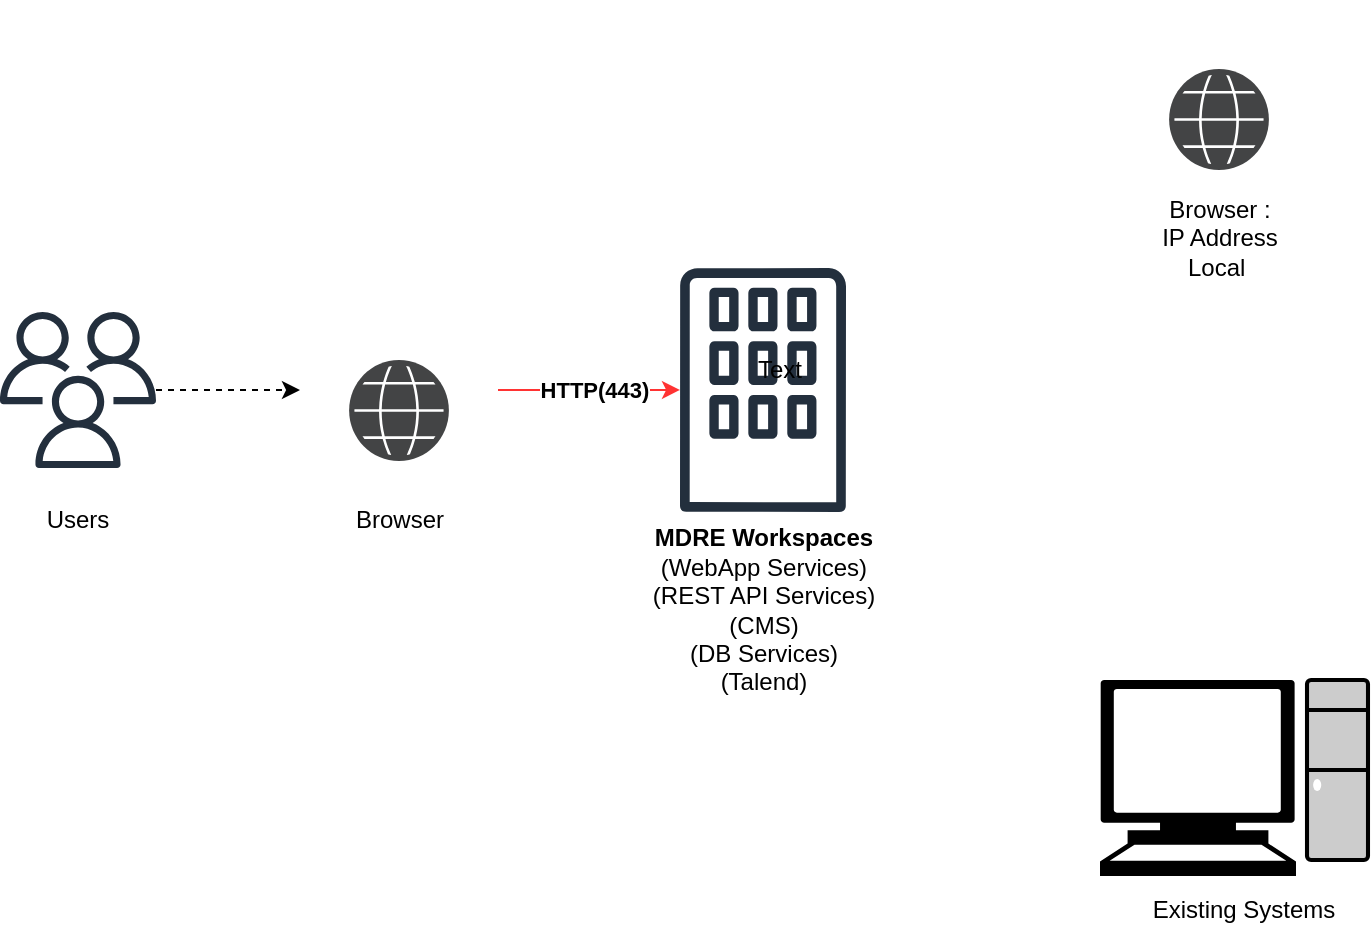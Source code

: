 <mxfile version="24.4.2" type="github">
  <diagram name="Page-1" id="YPRMA6lDq0GKZgog6XVS">
    <mxGraphModel dx="1050" dy="653" grid="1" gridSize="10" guides="1" tooltips="1" connect="1" arrows="1" fold="1" page="1" pageScale="1" pageWidth="850" pageHeight="1100" math="0" shadow="0">
      <root>
        <mxCell id="0" />
        <mxCell id="1" parent="0" />
        <mxCell id="reaOoCbOVrc1V7JXwFW0-18" style="edgeStyle=orthogonalEdgeStyle;rounded=0;orthogonalLoop=1;jettySize=auto;html=1;entryX=0;entryY=0.5;entryDx=0;entryDy=0;dashed=1;" edge="1" parent="1" source="reaOoCbOVrc1V7JXwFW0-4" target="reaOoCbOVrc1V7JXwFW0-16">
          <mxGeometry relative="1" as="geometry" />
        </mxCell>
        <mxCell id="reaOoCbOVrc1V7JXwFW0-4" value="" style="sketch=0;outlineConnect=0;fontColor=#232F3E;gradientColor=none;fillColor=#232F3D;strokeColor=none;dashed=0;verticalLabelPosition=bottom;verticalAlign=top;align=center;html=1;fontSize=12;fontStyle=0;aspect=fixed;pointerEvents=1;shape=mxgraph.aws4.users;" vertex="1" parent="1">
          <mxGeometry x="30" y="306" width="78" height="78" as="geometry" />
        </mxCell>
        <mxCell id="reaOoCbOVrc1V7JXwFW0-17" value="" style="group" vertex="1" connectable="0" parent="1">
          <mxGeometry x="180" y="295.5" width="99" height="99" as="geometry" />
        </mxCell>
        <mxCell id="reaOoCbOVrc1V7JXwFW0-22" value="" style="group" vertex="1" connectable="0" parent="reaOoCbOVrc1V7JXwFW0-17">
          <mxGeometry width="99" height="99" as="geometry" />
        </mxCell>
        <mxCell id="reaOoCbOVrc1V7JXwFW0-16" value="" style="shape=image;html=1;verticalAlign=top;verticalLabelPosition=bottom;labelBackgroundColor=#ffffff;imageAspect=0;aspect=fixed;image=https://cdn4.iconfinder.com/data/icons/essential-3/32/386-Browser_Remove-128.png" vertex="1" parent="reaOoCbOVrc1V7JXwFW0-22">
          <mxGeometry width="99" height="99" as="geometry" />
        </mxCell>
        <mxCell id="reaOoCbOVrc1V7JXwFW0-10" value="" style="sketch=0;pointerEvents=1;shadow=0;dashed=0;html=1;strokeColor=none;fillColor=#434445;labelPosition=center;verticalLabelPosition=bottom;verticalAlign=top;align=center;outlineConnect=0;shape=mxgraph.veeam2.globe;" vertex="1" parent="reaOoCbOVrc1V7JXwFW0-22">
          <mxGeometry x="24.56" y="34.5" width="49.88" height="50.5" as="geometry" />
        </mxCell>
        <mxCell id="reaOoCbOVrc1V7JXwFW0-19" value="" style="sketch=0;outlineConnect=0;fontColor=#232F3E;gradientColor=none;fillColor=#232F3D;strokeColor=none;dashed=0;verticalLabelPosition=bottom;verticalAlign=top;align=center;html=1;fontSize=12;fontStyle=0;aspect=fixed;pointerEvents=1;shape=mxgraph.aws4.corporate_data_center;" vertex="1" parent="1">
          <mxGeometry x="370" y="283.92" width="83" height="122.15" as="geometry" />
        </mxCell>
        <mxCell id="reaOoCbOVrc1V7JXwFW0-20" style="edgeStyle=orthogonalEdgeStyle;rounded=0;orthogonalLoop=1;jettySize=auto;html=1;strokeColor=#FF3333;" edge="1" parent="1" source="reaOoCbOVrc1V7JXwFW0-16" target="reaOoCbOVrc1V7JXwFW0-19">
          <mxGeometry relative="1" as="geometry" />
        </mxCell>
        <mxCell id="reaOoCbOVrc1V7JXwFW0-21" value="&lt;b&gt;HTTP(443)&lt;/b&gt;" style="edgeLabel;html=1;align=center;verticalAlign=middle;resizable=0;points=[];" vertex="1" connectable="0" parent="reaOoCbOVrc1V7JXwFW0-20">
          <mxGeometry x="0.041" relative="1" as="geometry">
            <mxPoint as="offset" />
          </mxGeometry>
        </mxCell>
        <mxCell id="reaOoCbOVrc1V7JXwFW0-23" value="" style="group" vertex="1" connectable="0" parent="1">
          <mxGeometry x="590" y="150" width="99" height="99" as="geometry" />
        </mxCell>
        <mxCell id="reaOoCbOVrc1V7JXwFW0-24" value="" style="shape=image;html=1;verticalAlign=top;verticalLabelPosition=bottom;labelBackgroundColor=#ffffff;imageAspect=0;aspect=fixed;image=https://cdn4.iconfinder.com/data/icons/essential-3/32/386-Browser_Remove-128.png" vertex="1" parent="reaOoCbOVrc1V7JXwFW0-23">
          <mxGeometry width="99" height="99" as="geometry" />
        </mxCell>
        <mxCell id="reaOoCbOVrc1V7JXwFW0-25" value="" style="sketch=0;pointerEvents=1;shadow=0;dashed=0;html=1;strokeColor=none;fillColor=#434445;labelPosition=center;verticalLabelPosition=bottom;verticalAlign=top;align=center;outlineConnect=0;shape=mxgraph.veeam2.globe;" vertex="1" parent="reaOoCbOVrc1V7JXwFW0-23">
          <mxGeometry x="24.56" y="34.5" width="49.88" height="50.5" as="geometry" />
        </mxCell>
        <mxCell id="reaOoCbOVrc1V7JXwFW0-26" value="Text" style="text;html=1;align=center;verticalAlign=middle;whiteSpace=wrap;rounded=0;" vertex="1" parent="1">
          <mxGeometry x="390" y="320" width="60" height="30" as="geometry" />
        </mxCell>
        <mxCell id="reaOoCbOVrc1V7JXwFW0-27" value="&lt;b&gt;MDRE Workspaces&lt;/b&gt;&lt;br&gt;(WebApp Services)&lt;br&gt;(REST API Services)&lt;br&gt;(CMS)&lt;br&gt;(DB Services)&lt;br&gt;(Talend)" style="text;html=1;align=center;verticalAlign=middle;whiteSpace=wrap;rounded=0;" vertex="1" parent="1">
          <mxGeometry x="349.75" y="440" width="123.5" height="30" as="geometry" />
        </mxCell>
        <mxCell id="reaOoCbOVrc1V7JXwFW0-28" value="Browser" style="text;html=1;align=center;verticalAlign=middle;whiteSpace=wrap;rounded=0;" vertex="1" parent="1">
          <mxGeometry x="199.5" y="394.5" width="60" height="30" as="geometry" />
        </mxCell>
        <mxCell id="reaOoCbOVrc1V7JXwFW0-29" value="Users" style="text;html=1;align=center;verticalAlign=middle;whiteSpace=wrap;rounded=0;" vertex="1" parent="1">
          <mxGeometry x="39" y="394.5" width="60" height="30" as="geometry" />
        </mxCell>
        <mxCell id="reaOoCbOVrc1V7JXwFW0-30" value="Browser : IP Address Local&amp;nbsp;" style="text;html=1;align=center;verticalAlign=middle;whiteSpace=wrap;rounded=0;" vertex="1" parent="1">
          <mxGeometry x="609.5" y="253.92" width="60" height="30" as="geometry" />
        </mxCell>
        <mxCell id="reaOoCbOVrc1V7JXwFW0-35" value="Existing Systems" style="text;html=1;align=center;verticalAlign=middle;whiteSpace=wrap;rounded=0;" vertex="1" parent="1">
          <mxGeometry x="604" y="590" width="96" height="30" as="geometry" />
        </mxCell>
        <mxCell id="reaOoCbOVrc1V7JXwFW0-39" value="" style="group" vertex="1" connectable="0" parent="1">
          <mxGeometry x="580" y="490" width="134" height="98" as="geometry" />
        </mxCell>
        <mxCell id="reaOoCbOVrc1V7JXwFW0-31" value="" style="fontColor=#0066CC;verticalAlign=top;verticalLabelPosition=bottom;labelPosition=center;align=center;html=1;outlineConnect=0;fillColor=#CCCCCC;strokeColor=#000000;gradientColor=none;gradientDirection=north;strokeWidth=2;shape=mxgraph.networks.desktop_pc;" vertex="1" parent="reaOoCbOVrc1V7JXwFW0-39">
          <mxGeometry x="103.5" width="30.5" height="90" as="geometry" />
        </mxCell>
        <mxCell id="reaOoCbOVrc1V7JXwFW0-32" value="" style="shape=mxgraph.signs.tech.computer;html=1;pointerEvents=1;fillColor=#000000;strokeColor=none;verticalLabelPosition=bottom;verticalAlign=top;align=center;" vertex="1" parent="reaOoCbOVrc1V7JXwFW0-39">
          <mxGeometry width="98" height="98" as="geometry" />
        </mxCell>
      </root>
    </mxGraphModel>
  </diagram>
</mxfile>
